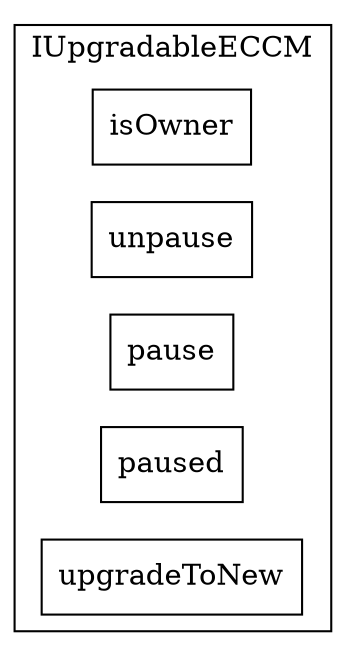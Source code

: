 strict digraph {
rankdir="LR"
node [shape=box]
subgraph cluster_225_IUpgradableECCM {
label = "IUpgradableECCM"
"225_isOwner" [label="isOwner"]
"225_unpause" [label="unpause"]
"225_pause" [label="pause"]
"225_paused" [label="paused"]
"225_upgradeToNew" [label="upgradeToNew"]
}subgraph cluster_solidity {
label = "[Solidity]"
}
}